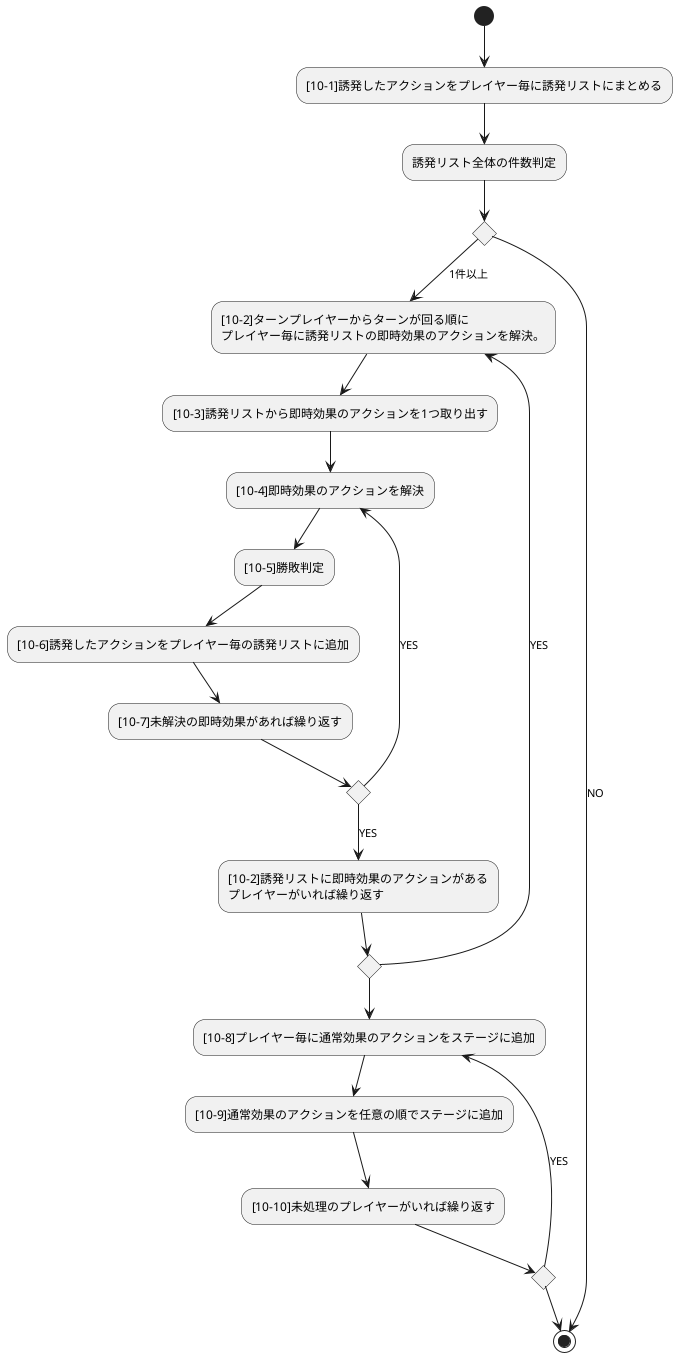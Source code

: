 @startuml
(*) --> "[10-1]誘発したアクションをプレイヤー毎に誘発リストにまとめる"
--> "誘発リスト全体の件数判定"

if "" then
    -->[1件以上] "[10-2]ターンプレイヤーからターンが回る順に\nプレイヤー毎に誘発リストの即時効果のアクションを解決。"
    -->"[10-3]誘発リストから即時効果のアクションを1つ取り出す"
    -->"[10-4]即時効果のアクションを解決"
    -->"[10-5]勝敗判定"
    -->"[10-6]誘発したアクションをプレイヤー毎の誘発リストに追加"
    -->"[10-7]未解決の即時効果があれば繰り返す"
    if "" then
        -->[YES] "[10-4]即時効果のアクションを解決"
    else
        -->[YES] "[10-2]誘発リストに即時効果のアクションがある\nプレイヤーがいれば繰り返す"
        if "" then
            -->[YES] "[10-2]ターンプレイヤーからターンが回る順に\nプレイヤー毎に誘発リストの即時効果のアクションを解決。"
        else
            -->"[10-8]プレイヤー毎に通常効果のアクションをステージに追加"
            -->"[10-9]通常効果のアクションを任意の順でステージに追加"
            -->"[10-10]未処理のプレイヤーがいれば繰り返す"
            if "" then
                -->[YES] "[10-8]プレイヤー毎に通常効果のアクションをステージに追加"
            else
                -->(*)
            endif
        endif
    endif

else
    -->[NO] (*)
endif

@enduml
